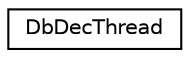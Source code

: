 digraph "Иерархия классов. Графический вид."
{
  edge [fontname="Helvetica",fontsize="10",labelfontname="Helvetica",labelfontsize="10"];
  node [fontname="Helvetica",fontsize="10",shape=record];
  rankdir="LR";
  Node0 [label="DbDecThread",height=0.2,width=0.4,color="black", fillcolor="white", style="filled",URL="$classDbDecThread.html"];
}
